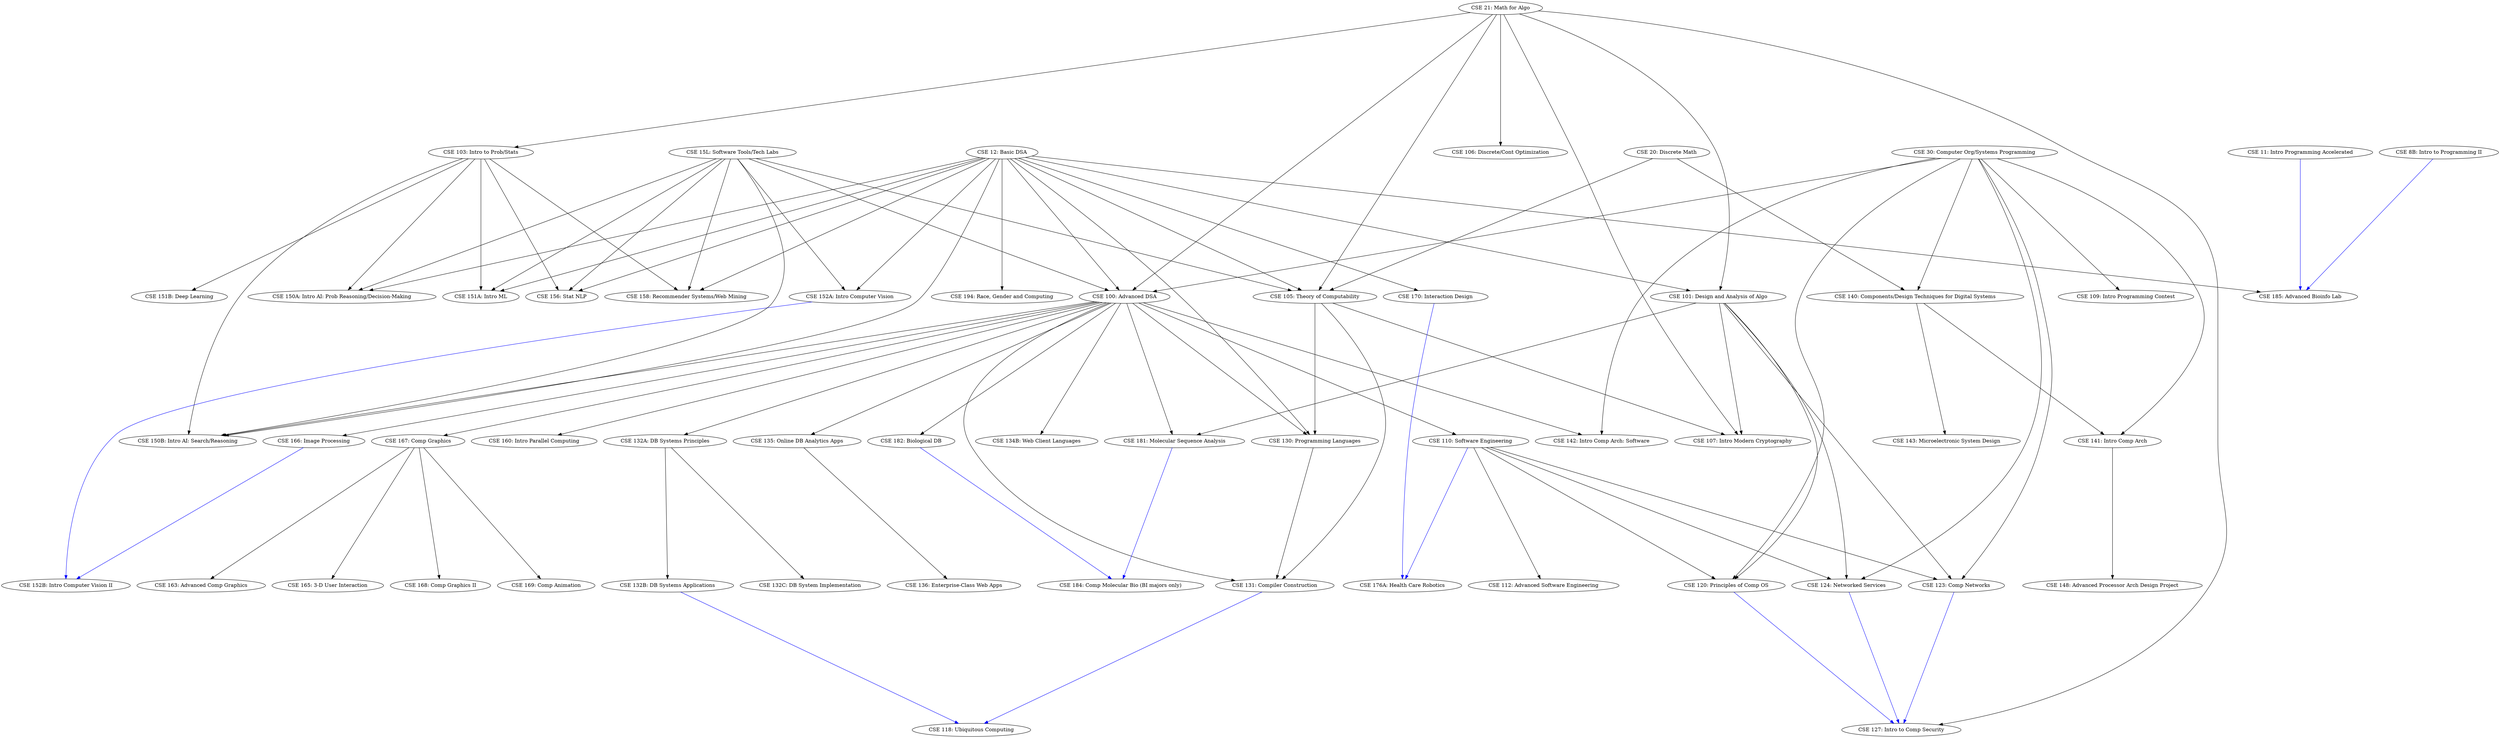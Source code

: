 digraph {
ranksep=5;

"CSE 21: Math for Algo" -> {"CSE 100: Advanced DSA", "CSE 101: Design and Analysis of Algo", "CSE 103: Intro to Prob/Stats", 
	"CSE 105: Theory of Computability", "CSE 106: Discrete/Cont Optimization", "CSE 107: Intro Modern Cryptography", 
	"CSE 127: Intro to Comp Security"};
"CSE 12: Basic DSA" -> {"CSE 100: Advanced DSA", "CSE 101: Design and Analysis of Algo", "CSE 105: Theory of Computability", 
	"CSE 130: Programming Languages", "CSE 150A: Intro AI: Prob Reasoning/Decision-Making", "CSE 150B: Intro AI: Search/Reasoning",
	"CSE 151A: Intro ML", "CSE 152A: Intro Computer Vision", "CSE 156: Stat NLP", "CSE 158: Recommender Systems/Web Mining", 
	"CSE 170: Interaction Design", "CSE 185: Advanced Bioinfo Lab", "CSE 194: Race, Gender and Computing"};
"CSE 15L: Software Tools/Tech Labs" -> {"CSE 100: Advanced DSA", "CSE 105: Theory of Computability", "CSE 150A: Intro AI: Prob Reasoning/Decision-Making",
	"CSE 150B: Intro AI: Search/Reasoning", "CSE 151A: Intro ML", "CSE 152A: Intro Computer Vision", "CSE 156: Stat NLP", 
	"CSE 158: Recommender Systems/Web Mining"};
"CSE 30: Computer Org/Systems Programming"-> {"CSE 100: Advanced DSA", "CSE 109: Intro Programming Contest", "CSE 120: Principles of Comp OS",
	"CSE 123: Comp Networks", "CSE 124: Networked Services", "CSE 140: Components/Design Techniques for Digital Systems",
	"CSE 141: Intro Comp Arch", "CSE 142: Intro Comp Arch: Software"};
"CSE 20: Discrete Math" -> {"CSE 105: Theory of Computability", "CSE 140: Components/Design Techniques for Digital Systems"};



"CSE 100: Advanced DSA" -> {"CSE 110: Software Engineering", "CSE 130: Programming Languages", "CSE 131: Compiler Construction", 
	"CSE 132A: DB Systems Principles", "CSE 134B: Web Client Languages", "CSE 135: Online DB Analytics Apps",
	"CSE 142: Intro Comp Arch: Software", "CSE 150B: Intro AI: Search/Reasoning", "CSE 160: Intro Parallel Computing",
	"CSE 166: Image Processing", "CSE 167: Comp Graphics", "CSE 181: Molecular Sequence Analysis", "CSE 182: Biological DB"};
"CSE 105: Theory of Computability" -> {"CSE 107: Intro Modern Cryptography", "CSE 130: Programming Languages", "CSE 131: Compiler Construction"};
"CSE 101: Design and Analysis of Algo" -> {"CSE 107: Intro Modern Cryptography", "CSE 120: Principles of Comp OS", "CSE 123: Comp Networks", 
	"CSE 124: Networked Services", "CSE 181: Molecular Sequence Analysis"};
"CSE 103: Intro to Prob/Stats" -> {"CSE 150A: Intro AI: Prob Reasoning/Decision-Making", "CSE 150B: Intro AI: Search/Reasoning",
	"CSE 151A: Intro ML", "CSE 151B: Deep Learning", "CSE 156: Stat NLP", "CSE 158: Recommender Systems/Web Mining"};
"CSE 110: Software Engineering" -> {"CSE 112: Advanced Software Engineering", "CSE 120: Principles of Comp OS", "CSE 123: Comp Networks", 
	"CSE 124: Networked Services"};
{"CSE 131: Compiler Construction", "CSE 132B: DB Systems Applications"} -> "CSE 118: Ubiquitous Computing"[color="blue"];
{"CSE 120: Principles of Comp OS", "CSE 123: Comp Networks", "CSE 124: Networked Services"} -> "CSE 127: Intro to Comp Security"[color="blue"];
"CSE 130: Programming Languages" -> "CSE 131: Compiler Construction";
"CSE 132A: DB Systems Principles" -> {"CSE 132B: DB Systems Applications", "CSE 132C: DB System Implementation"};
"CSE 135: Online DB Analytics Apps" -> "CSE 136: Enterprise-Class Web Apps";
"CSE 140: Components/Design Techniques for Digital Systems" -> {"CSE 141: Intro Comp Arch", "CSE 143: Microelectronic System Design"};
"CSE 141: Intro Comp Arch" -> "CSE 148: Advanced Processor Arch Design Project";
{"CSE 152A: Intro Computer Vision", "CSE 166: Image Processing"} -> "CSE 152B: Intro Computer Vision II"[color="blue"];
"CSE 167: Comp Graphics" -> {"CSE 163: Advanced Comp Graphics", "CSE 165: 3-D User Interaction", "CSE 168: Comp Graphics II", "CSE 169: Comp Animation"};
{"CSE 170: Interaction Design", "CSE 110: Software Engineering"} -> "CSE 176A: Health Care Robotics"[color="blue"];
{"CSE 181: Molecular Sequence Analysis", "CSE 182: Biological DB"} -> "CSE 184: Comp Molecular Bio (BI majors only)"[color="blue"];
{ "CSE 11: Intro Programming Accelerated", "CSE 8B: Intro to Programming II"} -> "CSE 185: Advanced Bioinfo Lab"[color="blue"];
}
